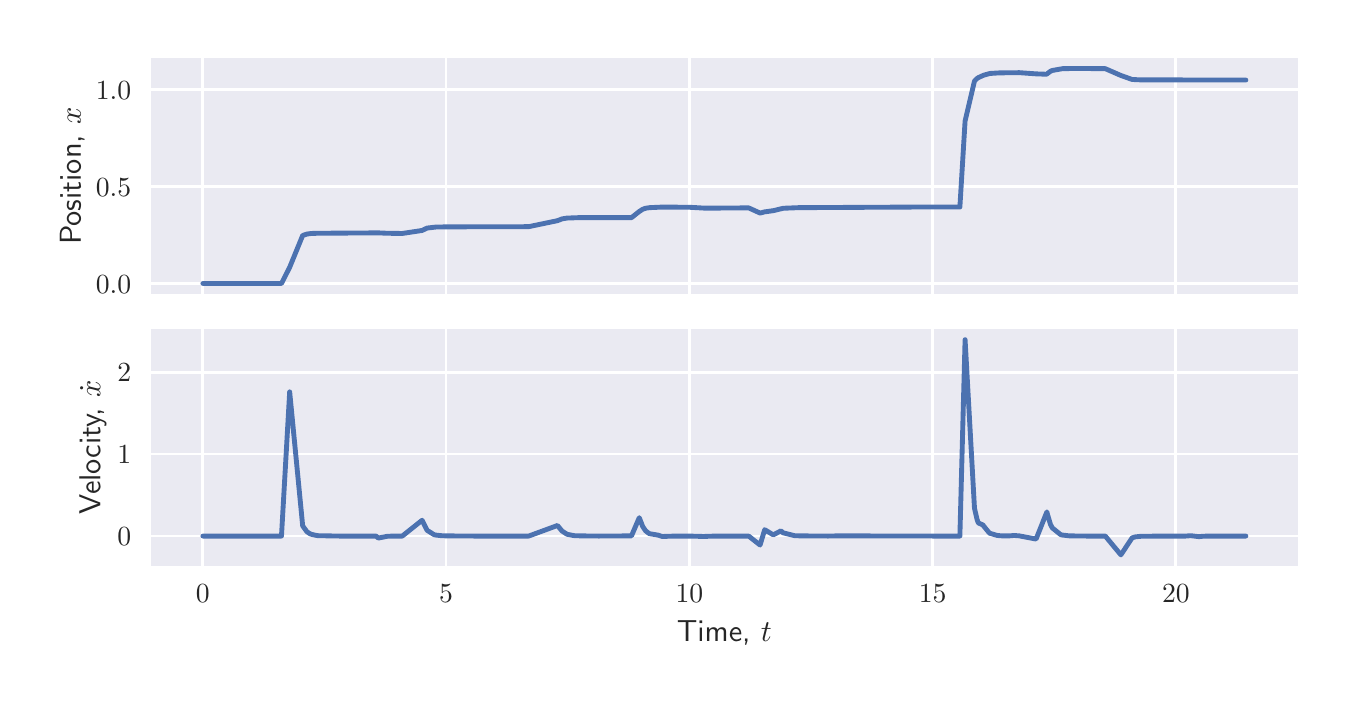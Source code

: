 \begingroup%
\makeatletter%
\begin{pgfpicture}%
\pgfpathrectangle{\pgfpointorigin}{\pgfqpoint{6.501in}{3.251in}}%
\pgfusepath{use as bounding box, clip}%
\begin{pgfscope}%
\pgfsetbuttcap%
\pgfsetmiterjoin%
\definecolor{currentfill}{rgb}{1.0,1.0,1.0}%
\pgfsetfillcolor{currentfill}%
\pgfsetlinewidth{0.0pt}%
\definecolor{currentstroke}{rgb}{1.0,1.0,1.0}%
\pgfsetstrokecolor{currentstroke}%
\pgfsetdash{}{0pt}%
\pgfpathmoveto{\pgfqpoint{0.0in}{0.0in}}%
\pgfpathlineto{\pgfqpoint{6.501in}{0.0in}}%
\pgfpathlineto{\pgfqpoint{6.501in}{3.251in}}%
\pgfpathlineto{\pgfqpoint{0.0in}{3.251in}}%
\pgfpathlineto{\pgfqpoint{0.0in}{0.0in}}%
\pgfpathclose%
\pgfusepath{fill}%
\end{pgfscope}%
\begin{pgfscope}%
\pgfsetbuttcap%
\pgfsetmiterjoin%
\definecolor{currentfill}{rgb}{0.918,0.918,0.949}%
\pgfsetfillcolor{currentfill}%
\pgfsetlinewidth{0.0pt}%
\definecolor{currentstroke}{rgb}{0.0,0.0,0.0}%
\pgfsetstrokecolor{currentstroke}%
\pgfsetstrokeopacity{0.0}%
\pgfsetdash{}{0pt}%
\pgfpathmoveto{\pgfqpoint{0.615in}{1.918in}}%
\pgfpathlineto{\pgfqpoint{6.351in}{1.918in}}%
\pgfpathlineto{\pgfqpoint{6.351in}{3.101in}}%
\pgfpathlineto{\pgfqpoint{0.615in}{3.101in}}%
\pgfpathlineto{\pgfqpoint{0.615in}{1.918in}}%
\pgfpathclose%
\pgfusepath{fill}%
\end{pgfscope}%
\begin{pgfscope}%
\pgfpathrectangle{\pgfqpoint{0.615in}{1.918in}}{\pgfqpoint{5.736in}{1.183in}}%
\pgfusepath{clip}%
\pgfsetroundcap%
\pgfsetroundjoin%
\pgfsetlinewidth{1.004pt}%
\definecolor{currentstroke}{rgb}{1.0,1.0,1.0}%
\pgfsetstrokecolor{currentstroke}%
\pgfsetdash{}{0pt}%
\pgfpathmoveto{\pgfqpoint{0.876in}{1.918in}}%
\pgfpathlineto{\pgfqpoint{0.876in}{3.101in}}%
\pgfusepath{stroke}%
\end{pgfscope}%
\begin{pgfscope}%
\pgfpathrectangle{\pgfqpoint{0.615in}{1.918in}}{\pgfqpoint{5.736in}{1.183in}}%
\pgfusepath{clip}%
\pgfsetroundcap%
\pgfsetroundjoin%
\pgfsetlinewidth{1.004pt}%
\definecolor{currentstroke}{rgb}{1.0,1.0,1.0}%
\pgfsetstrokecolor{currentstroke}%
\pgfsetdash{}{0pt}%
\pgfpathmoveto{\pgfqpoint{2.092in}{1.918in}}%
\pgfpathlineto{\pgfqpoint{2.092in}{3.101in}}%
\pgfusepath{stroke}%
\end{pgfscope}%
\begin{pgfscope}%
\pgfpathrectangle{\pgfqpoint{0.615in}{1.918in}}{\pgfqpoint{5.736in}{1.183in}}%
\pgfusepath{clip}%
\pgfsetroundcap%
\pgfsetroundjoin%
\pgfsetlinewidth{1.004pt}%
\definecolor{currentstroke}{rgb}{1.0,1.0,1.0}%
\pgfsetstrokecolor{currentstroke}%
\pgfsetdash{}{0pt}%
\pgfpathmoveto{\pgfqpoint{3.309in}{1.918in}}%
\pgfpathlineto{\pgfqpoint{3.309in}{3.101in}}%
\pgfusepath{stroke}%
\end{pgfscope}%
\begin{pgfscope}%
\pgfpathrectangle{\pgfqpoint{0.615in}{1.918in}}{\pgfqpoint{5.736in}{1.183in}}%
\pgfusepath{clip}%
\pgfsetroundcap%
\pgfsetroundjoin%
\pgfsetlinewidth{1.004pt}%
\definecolor{currentstroke}{rgb}{1.0,1.0,1.0}%
\pgfsetstrokecolor{currentstroke}%
\pgfsetdash{}{0pt}%
\pgfpathmoveto{\pgfqpoint{4.525in}{1.918in}}%
\pgfpathlineto{\pgfqpoint{4.525in}{3.101in}}%
\pgfusepath{stroke}%
\end{pgfscope}%
\begin{pgfscope}%
\pgfpathrectangle{\pgfqpoint{0.615in}{1.918in}}{\pgfqpoint{5.736in}{1.183in}}%
\pgfusepath{clip}%
\pgfsetroundcap%
\pgfsetroundjoin%
\pgfsetlinewidth{1.004pt}%
\definecolor{currentstroke}{rgb}{1.0,1.0,1.0}%
\pgfsetstrokecolor{currentstroke}%
\pgfsetdash{}{0pt}%
\pgfpathmoveto{\pgfqpoint{5.741in}{1.918in}}%
\pgfpathlineto{\pgfqpoint{5.741in}{3.101in}}%
\pgfusepath{stroke}%
\end{pgfscope}%
\begin{pgfscope}%
\pgfpathrectangle{\pgfqpoint{0.615in}{1.918in}}{\pgfqpoint{5.736in}{1.183in}}%
\pgfusepath{clip}%
\pgfsetroundcap%
\pgfsetroundjoin%
\pgfsetlinewidth{1.004pt}%
\definecolor{currentstroke}{rgb}{1.0,1.0,1.0}%
\pgfsetstrokecolor{currentstroke}%
\pgfsetdash{}{0pt}%
\pgfpathmoveto{\pgfqpoint{0.615in}{1.972in}}%
\pgfpathlineto{\pgfqpoint{6.351in}{1.972in}}%
\pgfusepath{stroke}%
\end{pgfscope}%
\begin{pgfscope}%
\definecolor{textcolor}{rgb}{0.15,0.15,0.15}%
\pgfsetstrokecolor{textcolor}%
\pgfsetfillcolor{textcolor}%
\pgftext[x=0.341in, y=1.923in, left, base]{\color{textcolor}\sffamily\fontsize{10.0}{12.0}\selectfont \(\displaystyle {0.0}\)}%
\end{pgfscope}%
\begin{pgfscope}%
\pgfpathrectangle{\pgfqpoint{0.615in}{1.918in}}{\pgfqpoint{5.736in}{1.183in}}%
\pgfusepath{clip}%
\pgfsetroundcap%
\pgfsetroundjoin%
\pgfsetlinewidth{1.004pt}%
\definecolor{currentstroke}{rgb}{1.0,1.0,1.0}%
\pgfsetstrokecolor{currentstroke}%
\pgfsetdash{}{0pt}%
\pgfpathmoveto{\pgfqpoint{0.615in}{2.456in}}%
\pgfpathlineto{\pgfqpoint{6.351in}{2.456in}}%
\pgfusepath{stroke}%
\end{pgfscope}%
\begin{pgfscope}%
\definecolor{textcolor}{rgb}{0.15,0.15,0.15}%
\pgfsetstrokecolor{textcolor}%
\pgfsetfillcolor{textcolor}%
\pgftext[x=0.341in, y=2.408in, left, base]{\color{textcolor}\sffamily\fontsize{10.0}{12.0}\selectfont \(\displaystyle {0.5}\)}%
\end{pgfscope}%
\begin{pgfscope}%
\pgfpathrectangle{\pgfqpoint{0.615in}{1.918in}}{\pgfqpoint{5.736in}{1.183in}}%
\pgfusepath{clip}%
\pgfsetroundcap%
\pgfsetroundjoin%
\pgfsetlinewidth{1.004pt}%
\definecolor{currentstroke}{rgb}{1.0,1.0,1.0}%
\pgfsetstrokecolor{currentstroke}%
\pgfsetdash{}{0pt}%
\pgfpathmoveto{\pgfqpoint{0.615in}{2.941in}}%
\pgfpathlineto{\pgfqpoint{6.351in}{2.941in}}%
\pgfusepath{stroke}%
\end{pgfscope}%
\begin{pgfscope}%
\definecolor{textcolor}{rgb}{0.15,0.15,0.15}%
\pgfsetstrokecolor{textcolor}%
\pgfsetfillcolor{textcolor}%
\pgftext[x=0.341in, y=2.893in, left, base]{\color{textcolor}\sffamily\fontsize{10.0}{12.0}\selectfont \(\displaystyle {1.0}\)}%
\end{pgfscope}%
\begin{pgfscope}%
\definecolor{textcolor}{rgb}{0.15,0.15,0.15}%
\pgfsetstrokecolor{textcolor}%
\pgfsetfillcolor{textcolor}%
\pgftext[x=0.285in,y=2.509in,,bottom,rotate=90.0]{\color{textcolor}\sffamily\fontsize{11.0}{13.2}\selectfont Position, \(\displaystyle x\)}%
\end{pgfscope}%
\begin{pgfscope}%
\pgfpathrectangle{\pgfqpoint{0.615in}{1.918in}}{\pgfqpoint{5.736in}{1.183in}}%
\pgfusepath{clip}%
\pgfsetroundcap%
\pgfsetroundjoin%
\pgfsetlinewidth{1.757pt}%
\definecolor{currentstroke}{rgb}{0.298,0.447,0.69}%
\pgfsetstrokecolor{currentstroke}%
\pgfsetdash{}{0pt}%
\pgfpathmoveto{\pgfqpoint{0.876in}{1.972in}}%
\pgfpathlineto{\pgfqpoint{1.269in}{1.972in}}%
\pgfpathlineto{\pgfqpoint{1.31in}{2.053in}}%
\pgfpathlineto{\pgfqpoint{1.375in}{2.212in}}%
\pgfpathlineto{\pgfqpoint{1.396in}{2.219in}}%
\pgfpathlineto{\pgfqpoint{1.418in}{2.222in}}%
\pgfpathlineto{\pgfqpoint{1.451in}{2.223in}}%
\pgfpathlineto{\pgfqpoint{1.753in}{2.225in}}%
\pgfpathlineto{\pgfqpoint{1.798in}{2.223in}}%
\pgfpathlineto{\pgfqpoint{1.873in}{2.222in}}%
\pgfpathlineto{\pgfqpoint{1.972in}{2.237in}}%
\pgfpathlineto{\pgfqpoint{1.997in}{2.249in}}%
\pgfpathlineto{\pgfqpoint{2.04in}{2.254in}}%
\pgfpathlineto{\pgfqpoint{2.092in}{2.255in}}%
\pgfpathlineto{\pgfqpoint{2.505in}{2.256in}}%
\pgfpathlineto{\pgfqpoint{2.649in}{2.286in}}%
\pgfpathlineto{\pgfqpoint{2.672in}{2.295in}}%
\pgfpathlineto{\pgfqpoint{2.697in}{2.299in}}%
\pgfpathlineto{\pgfqpoint{2.752in}{2.301in}}%
\pgfpathlineto{\pgfqpoint{2.94in}{2.301in}}%
\pgfpathlineto{\pgfqpoint{3.019in}{2.301in}}%
\pgfpathlineto{\pgfqpoint{3.058in}{2.332in}}%
\pgfpathlineto{\pgfqpoint{3.075in}{2.343in}}%
\pgfpathlineto{\pgfqpoint{3.089in}{2.348in}}%
\pgfpathlineto{\pgfqpoint{3.109in}{2.351in}}%
\pgfpathlineto{\pgfqpoint{3.173in}{2.354in}}%
\pgfpathlineto{\pgfqpoint{3.309in}{2.353in}}%
\pgfpathlineto{\pgfqpoint{3.379in}{2.349in}}%
\pgfpathlineto{\pgfqpoint{3.464in}{2.349in}}%
\pgfpathlineto{\pgfqpoint{3.605in}{2.35in}}%
\pgfpathlineto{\pgfqpoint{3.662in}{2.324in}}%
\pgfpathlineto{\pgfqpoint{3.685in}{2.33in}}%
\pgfpathlineto{\pgfqpoint{3.728in}{2.336in}}%
\pgfpathlineto{\pgfqpoint{3.778in}{2.348in}}%
\pgfpathlineto{\pgfqpoint{3.853in}{2.351in}}%
\pgfpathlineto{\pgfqpoint{4.419in}{2.354in}}%
\pgfpathlineto{\pgfqpoint{4.661in}{2.354in}}%
\pgfpathlineto{\pgfqpoint{4.687in}{2.784in}}%
\pgfpathlineto{\pgfqpoint{4.734in}{2.984in}}%
\pgfpathlineto{\pgfqpoint{4.747in}{2.997in}}%
\pgfpathlineto{\pgfqpoint{4.753in}{3.001in}}%
\pgfpathlineto{\pgfqpoint{4.779in}{3.013in}}%
\pgfpathlineto{\pgfqpoint{4.811in}{3.022in}}%
\pgfpathlineto{\pgfqpoint{4.86in}{3.025in}}%
\pgfpathlineto{\pgfqpoint{4.958in}{3.026in}}%
\pgfpathlineto{\pgfqpoint{5.042in}{3.02in}}%
\pgfpathlineto{\pgfqpoint{5.096in}{3.018in}}%
\pgfpathlineto{\pgfqpoint{5.098in}{3.021in}}%
\pgfpathlineto{\pgfqpoint{5.114in}{3.033in}}%
\pgfpathlineto{\pgfqpoint{5.123in}{3.037in}}%
\pgfpathlineto{\pgfqpoint{5.174in}{3.046in}}%
\pgfpathlineto{\pgfqpoint{5.242in}{3.047in}}%
\pgfpathlineto{\pgfqpoint{5.388in}{3.046in}}%
\pgfpathlineto{\pgfqpoint{5.466in}{3.012in}}%
\pgfpathlineto{\pgfqpoint{5.522in}{2.992in}}%
\pgfpathlineto{\pgfqpoint{5.563in}{2.99in}}%
\pgfpathlineto{\pgfqpoint{5.624in}{2.99in}}%
\pgfpathlineto{\pgfqpoint{6.091in}{2.989in}}%
\pgfpathlineto{\pgfqpoint{6.091in}{2.989in}}%
\pgfusepath{stroke}%
\end{pgfscope}%
\begin{pgfscope}%
\pgfsetrectcap%
\pgfsetmiterjoin%
\pgfsetlinewidth{0.0pt}%
\definecolor{currentstroke}{rgb}{1.0,1.0,1.0}%
\pgfsetstrokecolor{currentstroke}%
\pgfsetdash{}{0pt}%
\pgfpathmoveto{\pgfqpoint{0.615in}{1.918in}}%
\pgfpathlineto{\pgfqpoint{0.615in}{3.101in}}%
\pgfusepath{}%
\end{pgfscope}%
\begin{pgfscope}%
\pgfsetrectcap%
\pgfsetmiterjoin%
\pgfsetlinewidth{0.0pt}%
\definecolor{currentstroke}{rgb}{1.0,1.0,1.0}%
\pgfsetstrokecolor{currentstroke}%
\pgfsetdash{}{0pt}%
\pgfpathmoveto{\pgfqpoint{6.351in}{1.918in}}%
\pgfpathlineto{\pgfqpoint{6.351in}{3.101in}}%
\pgfusepath{}%
\end{pgfscope}%
\begin{pgfscope}%
\pgfsetrectcap%
\pgfsetmiterjoin%
\pgfsetlinewidth{0.0pt}%
\definecolor{currentstroke}{rgb}{1.0,1.0,1.0}%
\pgfsetstrokecolor{currentstroke}%
\pgfsetdash{}{0pt}%
\pgfpathmoveto{\pgfqpoint{0.615in}{1.918in}}%
\pgfpathlineto{\pgfqpoint{6.351in}{1.918in}}%
\pgfusepath{}%
\end{pgfscope}%
\begin{pgfscope}%
\pgfsetrectcap%
\pgfsetmiterjoin%
\pgfsetlinewidth{0.0pt}%
\definecolor{currentstroke}{rgb}{1.0,1.0,1.0}%
\pgfsetstrokecolor{currentstroke}%
\pgfsetdash{}{0pt}%
\pgfpathmoveto{\pgfqpoint{0.615in}{3.101in}}%
\pgfpathlineto{\pgfqpoint{6.351in}{3.101in}}%
\pgfusepath{}%
\end{pgfscope}%
\begin{pgfscope}%
\pgfsetbuttcap%
\pgfsetmiterjoin%
\definecolor{currentfill}{rgb}{0.918,0.918,0.949}%
\pgfsetfillcolor{currentfill}%
\pgfsetlinewidth{0.0pt}%
\definecolor{currentstroke}{rgb}{0.0,0.0,0.0}%
\pgfsetstrokecolor{currentstroke}%
\pgfsetstrokeopacity{0.0}%
\pgfsetdash{}{0pt}%
\pgfpathmoveto{\pgfqpoint{0.615in}{0.561in}}%
\pgfpathlineto{\pgfqpoint{6.351in}{0.561in}}%
\pgfpathlineto{\pgfqpoint{6.351in}{1.744in}}%
\pgfpathlineto{\pgfqpoint{0.615in}{1.744in}}%
\pgfpathlineto{\pgfqpoint{0.615in}{0.561in}}%
\pgfpathclose%
\pgfusepath{fill}%
\end{pgfscope}%
\begin{pgfscope}%
\pgfpathrectangle{\pgfqpoint{0.615in}{0.561in}}{\pgfqpoint{5.736in}{1.183in}}%
\pgfusepath{clip}%
\pgfsetroundcap%
\pgfsetroundjoin%
\pgfsetlinewidth{1.004pt}%
\definecolor{currentstroke}{rgb}{1.0,1.0,1.0}%
\pgfsetstrokecolor{currentstroke}%
\pgfsetdash{}{0pt}%
\pgfpathmoveto{\pgfqpoint{0.876in}{0.561in}}%
\pgfpathlineto{\pgfqpoint{0.876in}{1.744in}}%
\pgfusepath{stroke}%
\end{pgfscope}%
\begin{pgfscope}%
\definecolor{textcolor}{rgb}{0.15,0.15,0.15}%
\pgfsetstrokecolor{textcolor}%
\pgfsetfillcolor{textcolor}%
\pgftext[x=0.876in,y=0.464in,,top]{\color{textcolor}\sffamily\fontsize{10.0}{12.0}\selectfont \(\displaystyle {0}\)}%
\end{pgfscope}%
\begin{pgfscope}%
\pgfpathrectangle{\pgfqpoint{0.615in}{0.561in}}{\pgfqpoint{5.736in}{1.183in}}%
\pgfusepath{clip}%
\pgfsetroundcap%
\pgfsetroundjoin%
\pgfsetlinewidth{1.004pt}%
\definecolor{currentstroke}{rgb}{1.0,1.0,1.0}%
\pgfsetstrokecolor{currentstroke}%
\pgfsetdash{}{0pt}%
\pgfpathmoveto{\pgfqpoint{2.092in}{0.561in}}%
\pgfpathlineto{\pgfqpoint{2.092in}{1.744in}}%
\pgfusepath{stroke}%
\end{pgfscope}%
\begin{pgfscope}%
\definecolor{textcolor}{rgb}{0.15,0.15,0.15}%
\pgfsetstrokecolor{textcolor}%
\pgfsetfillcolor{textcolor}%
\pgftext[x=2.092in,y=0.464in,,top]{\color{textcolor}\sffamily\fontsize{10.0}{12.0}\selectfont \(\displaystyle {5}\)}%
\end{pgfscope}%
\begin{pgfscope}%
\pgfpathrectangle{\pgfqpoint{0.615in}{0.561in}}{\pgfqpoint{5.736in}{1.183in}}%
\pgfusepath{clip}%
\pgfsetroundcap%
\pgfsetroundjoin%
\pgfsetlinewidth{1.004pt}%
\definecolor{currentstroke}{rgb}{1.0,1.0,1.0}%
\pgfsetstrokecolor{currentstroke}%
\pgfsetdash{}{0pt}%
\pgfpathmoveto{\pgfqpoint{3.309in}{0.561in}}%
\pgfpathlineto{\pgfqpoint{3.309in}{1.744in}}%
\pgfusepath{stroke}%
\end{pgfscope}%
\begin{pgfscope}%
\definecolor{textcolor}{rgb}{0.15,0.15,0.15}%
\pgfsetstrokecolor{textcolor}%
\pgfsetfillcolor{textcolor}%
\pgftext[x=3.309in,y=0.464in,,top]{\color{textcolor}\sffamily\fontsize{10.0}{12.0}\selectfont \(\displaystyle {10}\)}%
\end{pgfscope}%
\begin{pgfscope}%
\pgfpathrectangle{\pgfqpoint{0.615in}{0.561in}}{\pgfqpoint{5.736in}{1.183in}}%
\pgfusepath{clip}%
\pgfsetroundcap%
\pgfsetroundjoin%
\pgfsetlinewidth{1.004pt}%
\definecolor{currentstroke}{rgb}{1.0,1.0,1.0}%
\pgfsetstrokecolor{currentstroke}%
\pgfsetdash{}{0pt}%
\pgfpathmoveto{\pgfqpoint{4.525in}{0.561in}}%
\pgfpathlineto{\pgfqpoint{4.525in}{1.744in}}%
\pgfusepath{stroke}%
\end{pgfscope}%
\begin{pgfscope}%
\definecolor{textcolor}{rgb}{0.15,0.15,0.15}%
\pgfsetstrokecolor{textcolor}%
\pgfsetfillcolor{textcolor}%
\pgftext[x=4.525in,y=0.464in,,top]{\color{textcolor}\sffamily\fontsize{10.0}{12.0}\selectfont \(\displaystyle {15}\)}%
\end{pgfscope}%
\begin{pgfscope}%
\pgfpathrectangle{\pgfqpoint{0.615in}{0.561in}}{\pgfqpoint{5.736in}{1.183in}}%
\pgfusepath{clip}%
\pgfsetroundcap%
\pgfsetroundjoin%
\pgfsetlinewidth{1.004pt}%
\definecolor{currentstroke}{rgb}{1.0,1.0,1.0}%
\pgfsetstrokecolor{currentstroke}%
\pgfsetdash{}{0pt}%
\pgfpathmoveto{\pgfqpoint{5.741in}{0.561in}}%
\pgfpathlineto{\pgfqpoint{5.741in}{1.744in}}%
\pgfusepath{stroke}%
\end{pgfscope}%
\begin{pgfscope}%
\definecolor{textcolor}{rgb}{0.15,0.15,0.15}%
\pgfsetstrokecolor{textcolor}%
\pgfsetfillcolor{textcolor}%
\pgftext[x=5.741in,y=0.464in,,top]{\color{textcolor}\sffamily\fontsize{10.0}{12.0}\selectfont \(\displaystyle {20}\)}%
\end{pgfscope}%
\begin{pgfscope}%
\definecolor{textcolor}{rgb}{0.15,0.15,0.15}%
\pgfsetstrokecolor{textcolor}%
\pgfsetfillcolor{textcolor}%
\pgftext[x=3.483in,y=0.285in,,top]{\color{textcolor}\sffamily\fontsize{11.0}{13.2}\selectfont Time, \(\displaystyle t\)}%
\end{pgfscope}%
\begin{pgfscope}%
\pgfpathrectangle{\pgfqpoint{0.615in}{0.561in}}{\pgfqpoint{5.736in}{1.183in}}%
\pgfusepath{clip}%
\pgfsetroundcap%
\pgfsetroundjoin%
\pgfsetlinewidth{1.004pt}%
\definecolor{currentstroke}{rgb}{1.0,1.0,1.0}%
\pgfsetstrokecolor{currentstroke}%
\pgfsetdash{}{0pt}%
\pgfpathmoveto{\pgfqpoint{0.615in}{0.709in}}%
\pgfpathlineto{\pgfqpoint{6.351in}{0.709in}}%
\pgfusepath{stroke}%
\end{pgfscope}%
\begin{pgfscope}%
\definecolor{textcolor}{rgb}{0.15,0.15,0.15}%
\pgfsetstrokecolor{textcolor}%
\pgfsetfillcolor{textcolor}%
\pgftext[x=0.449in, y=0.661in, left, base]{\color{textcolor}\sffamily\fontsize{10.0}{12.0}\selectfont \(\displaystyle {0}\)}%
\end{pgfscope}%
\begin{pgfscope}%
\pgfpathrectangle{\pgfqpoint{0.615in}{0.561in}}{\pgfqpoint{5.736in}{1.183in}}%
\pgfusepath{clip}%
\pgfsetroundcap%
\pgfsetroundjoin%
\pgfsetlinewidth{1.004pt}%
\definecolor{currentstroke}{rgb}{1.0,1.0,1.0}%
\pgfsetstrokecolor{currentstroke}%
\pgfsetdash{}{0pt}%
\pgfpathmoveto{\pgfqpoint{0.615in}{1.119in}}%
\pgfpathlineto{\pgfqpoint{6.351in}{1.119in}}%
\pgfusepath{stroke}%
\end{pgfscope}%
\begin{pgfscope}%
\definecolor{textcolor}{rgb}{0.15,0.15,0.15}%
\pgfsetstrokecolor{textcolor}%
\pgfsetfillcolor{textcolor}%
\pgftext[x=0.449in, y=1.07in, left, base]{\color{textcolor}\sffamily\fontsize{10.0}{12.0}\selectfont \(\displaystyle {1}\)}%
\end{pgfscope}%
\begin{pgfscope}%
\pgfpathrectangle{\pgfqpoint{0.615in}{0.561in}}{\pgfqpoint{5.736in}{1.183in}}%
\pgfusepath{clip}%
\pgfsetroundcap%
\pgfsetroundjoin%
\pgfsetlinewidth{1.004pt}%
\definecolor{currentstroke}{rgb}{1.0,1.0,1.0}%
\pgfsetstrokecolor{currentstroke}%
\pgfsetdash{}{0pt}%
\pgfpathmoveto{\pgfqpoint{0.615in}{1.528in}}%
\pgfpathlineto{\pgfqpoint{6.351in}{1.528in}}%
\pgfusepath{stroke}%
\end{pgfscope}%
\begin{pgfscope}%
\definecolor{textcolor}{rgb}{0.15,0.15,0.15}%
\pgfsetstrokecolor{textcolor}%
\pgfsetfillcolor{textcolor}%
\pgftext[x=0.449in, y=1.48in, left, base]{\color{textcolor}\sffamily\fontsize{10.0}{12.0}\selectfont \(\displaystyle {2}\)}%
\end{pgfscope}%
\begin{pgfscope}%
\definecolor{textcolor}{rgb}{0.15,0.15,0.15}%
\pgfsetstrokecolor{textcolor}%
\pgfsetfillcolor{textcolor}%
\pgftext[x=0.393in,y=1.153in,,bottom,rotate=90.0]{\color{textcolor}\sffamily\fontsize{11.0}{13.2}\selectfont Velocity, \(\displaystyle \dot{x}\)}%
\end{pgfscope}%
\begin{pgfscope}%
\pgfpathrectangle{\pgfqpoint{0.615in}{0.561in}}{\pgfqpoint{5.736in}{1.183in}}%
\pgfusepath{clip}%
\pgfsetroundcap%
\pgfsetroundjoin%
\pgfsetlinewidth{1.757pt}%
\definecolor{currentstroke}{rgb}{0.298,0.447,0.69}%
\pgfsetstrokecolor{currentstroke}%
\pgfsetdash{}{0pt}%
\pgfpathmoveto{\pgfqpoint{0.876in}{0.709in}}%
\pgfpathlineto{\pgfqpoint{1.269in}{0.709in}}%
\pgfpathlineto{\pgfqpoint{1.31in}{1.43in}}%
\pgfpathlineto{\pgfqpoint{1.375in}{0.76in}}%
\pgfpathlineto{\pgfqpoint{1.396in}{0.731in}}%
\pgfpathlineto{\pgfqpoint{1.409in}{0.722in}}%
\pgfpathlineto{\pgfqpoint{1.418in}{0.718in}}%
\pgfpathlineto{\pgfqpoint{1.439in}{0.713in}}%
\pgfpathlineto{\pgfqpoint{1.451in}{0.711in}}%
\pgfpathlineto{\pgfqpoint{1.558in}{0.709in}}%
\pgfpathlineto{\pgfqpoint{1.742in}{0.709in}}%
\pgfpathlineto{\pgfqpoint{1.753in}{0.699in}}%
\pgfpathlineto{\pgfqpoint{1.798in}{0.708in}}%
\pgfpathlineto{\pgfqpoint{1.832in}{0.709in}}%
\pgfpathlineto{\pgfqpoint{1.873in}{0.709in}}%
\pgfpathlineto{\pgfqpoint{1.972in}{0.788in}}%
\pgfpathlineto{\pgfqpoint{1.997in}{0.738in}}%
\pgfpathlineto{\pgfqpoint{2.032in}{0.716in}}%
\pgfpathlineto{\pgfqpoint{2.04in}{0.714in}}%
\pgfpathlineto{\pgfqpoint{2.068in}{0.711in}}%
\pgfpathlineto{\pgfqpoint{2.092in}{0.71in}}%
\pgfpathlineto{\pgfqpoint{2.233in}{0.709in}}%
\pgfpathlineto{\pgfqpoint{2.505in}{0.709in}}%
\pgfpathlineto{\pgfqpoint{2.649in}{0.762in}}%
\pgfpathlineto{\pgfqpoint{2.672in}{0.734in}}%
\pgfpathlineto{\pgfqpoint{2.697in}{0.718in}}%
\pgfpathlineto{\pgfqpoint{2.733in}{0.711in}}%
\pgfpathlineto{\pgfqpoint{2.766in}{0.71in}}%
\pgfpathlineto{\pgfqpoint{2.855in}{0.709in}}%
\pgfpathlineto{\pgfqpoint{3.019in}{0.71in}}%
\pgfpathlineto{\pgfqpoint{3.058in}{0.801in}}%
\pgfpathlineto{\pgfqpoint{3.075in}{0.757in}}%
\pgfpathlineto{\pgfqpoint{3.089in}{0.736in}}%
\pgfpathlineto{\pgfqpoint{3.104in}{0.724in}}%
\pgfpathlineto{\pgfqpoint{3.109in}{0.721in}}%
\pgfpathlineto{\pgfqpoint{3.151in}{0.714in}}%
\pgfpathlineto{\pgfqpoint{3.173in}{0.707in}}%
\pgfpathlineto{\pgfqpoint{3.238in}{0.709in}}%
\pgfpathlineto{\pgfqpoint{3.309in}{0.709in}}%
\pgfpathlineto{\pgfqpoint{3.379in}{0.707in}}%
\pgfpathlineto{\pgfqpoint{3.436in}{0.709in}}%
\pgfpathlineto{\pgfqpoint{3.605in}{0.709in}}%
\pgfpathlineto{\pgfqpoint{3.662in}{0.664in}}%
\pgfpathlineto{\pgfqpoint{3.685in}{0.741in}}%
\pgfpathlineto{\pgfqpoint{3.728in}{0.715in}}%
\pgfpathlineto{\pgfqpoint{3.766in}{0.735in}}%
\pgfpathlineto{\pgfqpoint{3.778in}{0.725in}}%
\pgfpathlineto{\pgfqpoint{3.834in}{0.711in}}%
\pgfpathlineto{\pgfqpoint{3.863in}{0.71in}}%
\pgfpathlineto{\pgfqpoint{4.002in}{0.709in}}%
\pgfpathlineto{\pgfqpoint{4.048in}{0.71in}}%
\pgfpathlineto{\pgfqpoint{4.079in}{0.71in}}%
\pgfpathlineto{\pgfqpoint{4.534in}{0.709in}}%
\pgfpathlineto{\pgfqpoint{4.661in}{0.709in}}%
\pgfpathlineto{\pgfqpoint{4.687in}{1.691in}}%
\pgfpathlineto{\pgfqpoint{4.734in}{0.848in}}%
\pgfpathlineto{\pgfqpoint{4.747in}{0.792in}}%
\pgfpathlineto{\pgfqpoint{4.753in}{0.775in}}%
\pgfpathlineto{\pgfqpoint{4.777in}{0.764in}}%
\pgfpathlineto{\pgfqpoint{4.779in}{0.76in}}%
\pgfpathlineto{\pgfqpoint{4.808in}{0.725in}}%
\pgfpathlineto{\pgfqpoint{4.811in}{0.723in}}%
\pgfpathlineto{\pgfqpoint{4.848in}{0.712in}}%
\pgfpathlineto{\pgfqpoint{4.872in}{0.71in}}%
\pgfpathlineto{\pgfqpoint{4.909in}{0.71in}}%
\pgfpathlineto{\pgfqpoint{4.932in}{0.712in}}%
\pgfpathlineto{\pgfqpoint{4.958in}{0.71in}}%
\pgfpathlineto{\pgfqpoint{5.042in}{0.694in}}%
\pgfpathlineto{\pgfqpoint{5.096in}{0.83in}}%
\pgfpathlineto{\pgfqpoint{5.098in}{0.821in}}%
\pgfpathlineto{\pgfqpoint{5.114in}{0.767in}}%
\pgfpathlineto{\pgfqpoint{5.123in}{0.75in}}%
\pgfpathlineto{\pgfqpoint{5.165in}{0.716in}}%
\pgfpathlineto{\pgfqpoint{5.174in}{0.714in}}%
\pgfpathlineto{\pgfqpoint{5.209in}{0.71in}}%
\pgfpathlineto{\pgfqpoint{5.294in}{0.709in}}%
\pgfpathlineto{\pgfqpoint{5.388in}{0.709in}}%
\pgfpathlineto{\pgfqpoint{5.466in}{0.615in}}%
\pgfpathlineto{\pgfqpoint{5.522in}{0.7in}}%
\pgfpathlineto{\pgfqpoint{5.538in}{0.705in}}%
\pgfpathlineto{\pgfqpoint{5.567in}{0.708in}}%
\pgfpathlineto{\pgfqpoint{5.581in}{0.708in}}%
\pgfpathlineto{\pgfqpoint{5.669in}{0.709in}}%
\pgfpathlineto{\pgfqpoint{5.791in}{0.709in}}%
\pgfpathlineto{\pgfqpoint{5.815in}{0.711in}}%
\pgfpathlineto{\pgfqpoint{5.856in}{0.706in}}%
\pgfpathlineto{\pgfqpoint{5.875in}{0.708in}}%
\pgfpathlineto{\pgfqpoint{5.903in}{0.709in}}%
\pgfpathlineto{\pgfqpoint{6.091in}{0.709in}}%
\pgfpathlineto{\pgfqpoint{6.091in}{0.709in}}%
\pgfusepath{stroke}%
\end{pgfscope}%
\begin{pgfscope}%
\pgfsetrectcap%
\pgfsetmiterjoin%
\pgfsetlinewidth{0.0pt}%
\definecolor{currentstroke}{rgb}{1.0,1.0,1.0}%
\pgfsetstrokecolor{currentstroke}%
\pgfsetdash{}{0pt}%
\pgfpathmoveto{\pgfqpoint{0.615in}{0.561in}}%
\pgfpathlineto{\pgfqpoint{0.615in}{1.744in}}%
\pgfusepath{}%
\end{pgfscope}%
\begin{pgfscope}%
\pgfsetrectcap%
\pgfsetmiterjoin%
\pgfsetlinewidth{0.0pt}%
\definecolor{currentstroke}{rgb}{1.0,1.0,1.0}%
\pgfsetstrokecolor{currentstroke}%
\pgfsetdash{}{0pt}%
\pgfpathmoveto{\pgfqpoint{6.351in}{0.561in}}%
\pgfpathlineto{\pgfqpoint{6.351in}{1.744in}}%
\pgfusepath{}%
\end{pgfscope}%
\begin{pgfscope}%
\pgfsetrectcap%
\pgfsetmiterjoin%
\pgfsetlinewidth{0.0pt}%
\definecolor{currentstroke}{rgb}{1.0,1.0,1.0}%
\pgfsetstrokecolor{currentstroke}%
\pgfsetdash{}{0pt}%
\pgfpathmoveto{\pgfqpoint{0.615in}{0.561in}}%
\pgfpathlineto{\pgfqpoint{6.351in}{0.561in}}%
\pgfusepath{}%
\end{pgfscope}%
\begin{pgfscope}%
\pgfsetrectcap%
\pgfsetmiterjoin%
\pgfsetlinewidth{0.0pt}%
\definecolor{currentstroke}{rgb}{1.0,1.0,1.0}%
\pgfsetstrokecolor{currentstroke}%
\pgfsetdash{}{0pt}%
\pgfpathmoveto{\pgfqpoint{0.615in}{1.744in}}%
\pgfpathlineto{\pgfqpoint{6.351in}{1.744in}}%
\pgfusepath{}%
\end{pgfscope}%
\end{pgfpicture}%
\makeatother%
\endgroup%
